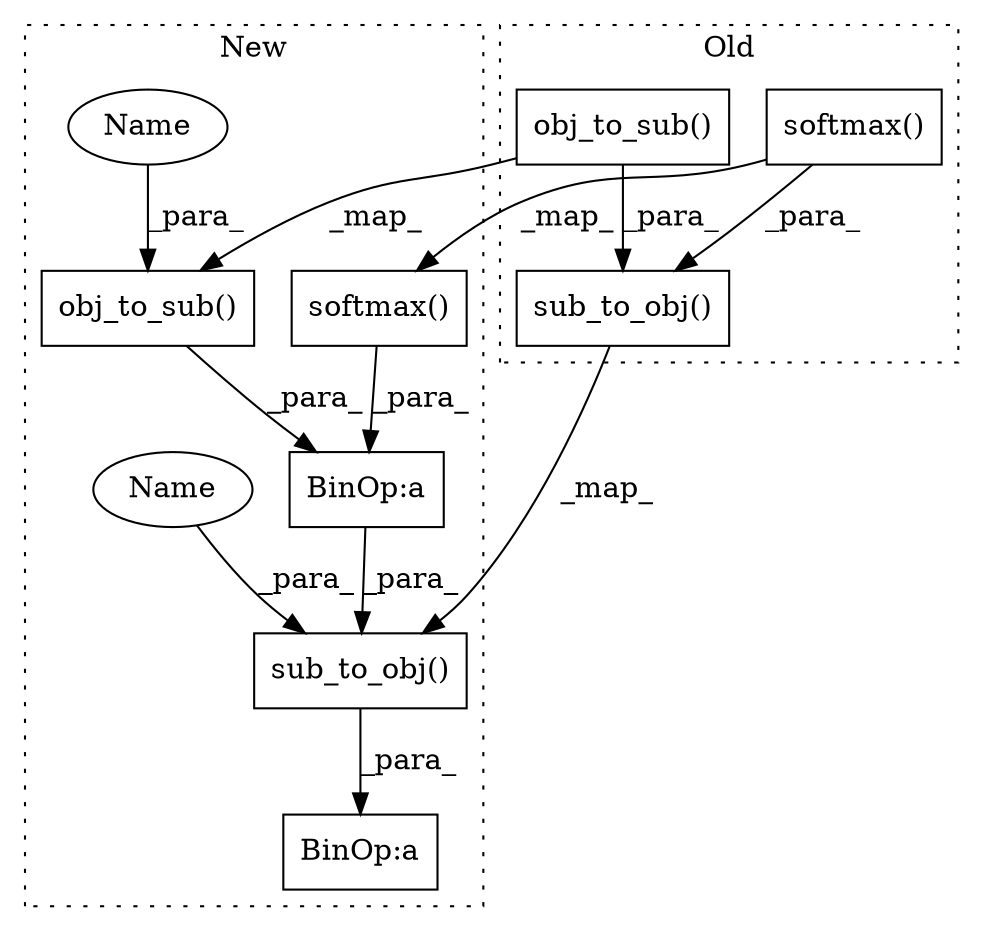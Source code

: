 digraph G {
subgraph cluster0 {
1 [label="sub_to_obj()" a="75" s="17632,17664" l="16,1" shape="box"];
5 [label="obj_to_sub()" a="75" s="17273,17303" l="16,1" shape="box"];
7 [label="softmax()" a="75" s="17220" l="31" shape="box"];
label = "Old";
style="dotted";
}
subgraph cluster1 {
2 [label="sub_to_obj()" a="75" s="19270,19378" l="41,22" shape="box"];
3 [label="BinOp:a" a="82" s="19247" l="23" shape="box"];
4 [label="BinOp:a" a="82" s="18782" l="23" shape="box"];
6 [label="obj_to_sub()" a="75" s="18805,18911" l="41,22" shape="box"];
8 [label="softmax()" a="75" s="18751" l="31" shape="box"];
9 [label="Name" a="87" s="18886" l="25" shape="ellipse"];
10 [label="Name" a="87" s="19353" l="25" shape="ellipse"];
label = "New";
style="dotted";
}
1 -> 2 [label="_map_"];
2 -> 3 [label="_para_"];
4 -> 2 [label="_para_"];
5 -> 1 [label="_para_"];
5 -> 6 [label="_map_"];
6 -> 4 [label="_para_"];
7 -> 1 [label="_para_"];
7 -> 8 [label="_map_"];
8 -> 4 [label="_para_"];
9 -> 6 [label="_para_"];
10 -> 2 [label="_para_"];
}